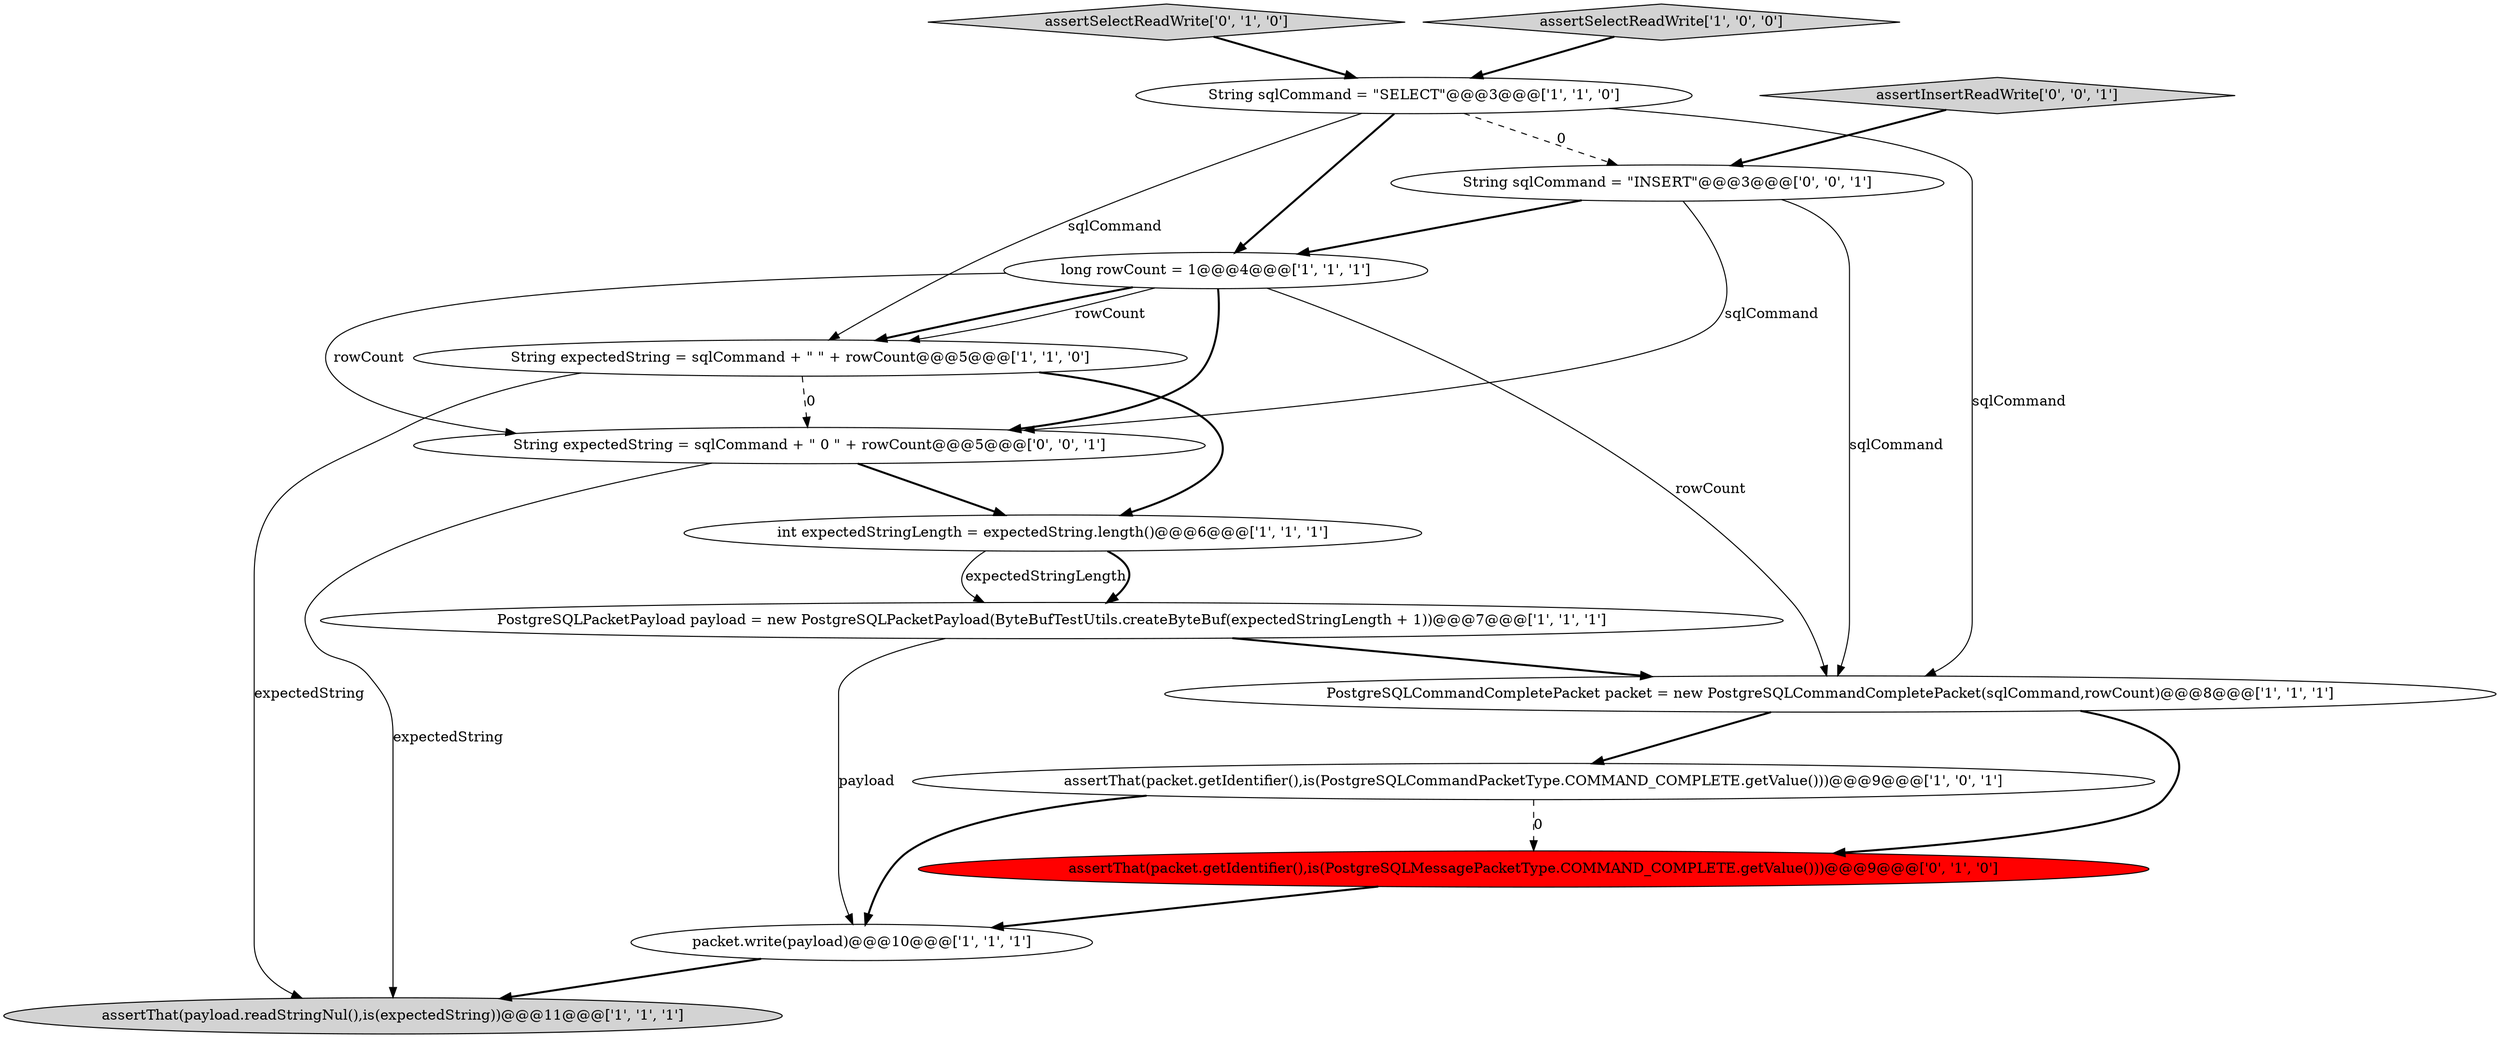 digraph {
14 [style = filled, label = "String sqlCommand = \"INSERT\"@@@3@@@['0', '0', '1']", fillcolor = white, shape = ellipse image = "AAA0AAABBB3BBB"];
13 [style = filled, label = "assertInsertReadWrite['0', '0', '1']", fillcolor = lightgray, shape = diamond image = "AAA0AAABBB3BBB"];
10 [style = filled, label = "assertSelectReadWrite['0', '1', '0']", fillcolor = lightgray, shape = diamond image = "AAA0AAABBB2BBB"];
0 [style = filled, label = "long rowCount = 1@@@4@@@['1', '1', '1']", fillcolor = white, shape = ellipse image = "AAA0AAABBB1BBB"];
5 [style = filled, label = "String sqlCommand = \"SELECT\"@@@3@@@['1', '1', '0']", fillcolor = white, shape = ellipse image = "AAA0AAABBB1BBB"];
2 [style = filled, label = "String expectedString = sqlCommand + \" \" + rowCount@@@5@@@['1', '1', '0']", fillcolor = white, shape = ellipse image = "AAA0AAABBB1BBB"];
9 [style = filled, label = "assertThat(packet.getIdentifier(),is(PostgreSQLCommandPacketType.COMMAND_COMPLETE.getValue()))@@@9@@@['1', '0', '1']", fillcolor = white, shape = ellipse image = "AAA0AAABBB1BBB"];
3 [style = filled, label = "assertSelectReadWrite['1', '0', '0']", fillcolor = lightgray, shape = diamond image = "AAA0AAABBB1BBB"];
4 [style = filled, label = "PostgreSQLCommandCompletePacket packet = new PostgreSQLCommandCompletePacket(sqlCommand,rowCount)@@@8@@@['1', '1', '1']", fillcolor = white, shape = ellipse image = "AAA0AAABBB1BBB"];
8 [style = filled, label = "PostgreSQLPacketPayload payload = new PostgreSQLPacketPayload(ByteBufTestUtils.createByteBuf(expectedStringLength + 1))@@@7@@@['1', '1', '1']", fillcolor = white, shape = ellipse image = "AAA0AAABBB1BBB"];
7 [style = filled, label = "packet.write(payload)@@@10@@@['1', '1', '1']", fillcolor = white, shape = ellipse image = "AAA0AAABBB1BBB"];
12 [style = filled, label = "String expectedString = sqlCommand + \" 0 \" + rowCount@@@5@@@['0', '0', '1']", fillcolor = white, shape = ellipse image = "AAA0AAABBB3BBB"];
6 [style = filled, label = "int expectedStringLength = expectedString.length()@@@6@@@['1', '1', '1']", fillcolor = white, shape = ellipse image = "AAA0AAABBB1BBB"];
11 [style = filled, label = "assertThat(packet.getIdentifier(),is(PostgreSQLMessagePacketType.COMMAND_COMPLETE.getValue()))@@@9@@@['0', '1', '0']", fillcolor = red, shape = ellipse image = "AAA1AAABBB2BBB"];
1 [style = filled, label = "assertThat(payload.readStringNul(),is(expectedString))@@@11@@@['1', '1', '1']", fillcolor = lightgray, shape = ellipse image = "AAA0AAABBB1BBB"];
5->4 [style = solid, label="sqlCommand"];
4->9 [style = bold, label=""];
5->14 [style = dashed, label="0"];
7->1 [style = bold, label=""];
2->6 [style = bold, label=""];
0->12 [style = bold, label=""];
0->2 [style = bold, label=""];
9->7 [style = bold, label=""];
12->6 [style = bold, label=""];
8->7 [style = solid, label="payload"];
0->2 [style = solid, label="rowCount"];
0->12 [style = solid, label="rowCount"];
2->12 [style = dashed, label="0"];
3->5 [style = bold, label=""];
5->2 [style = solid, label="sqlCommand"];
10->5 [style = bold, label=""];
14->0 [style = bold, label=""];
5->0 [style = bold, label=""];
14->4 [style = solid, label="sqlCommand"];
6->8 [style = solid, label="expectedStringLength"];
6->8 [style = bold, label=""];
2->1 [style = solid, label="expectedString"];
12->1 [style = solid, label="expectedString"];
9->11 [style = dashed, label="0"];
14->12 [style = solid, label="sqlCommand"];
8->4 [style = bold, label=""];
4->11 [style = bold, label=""];
13->14 [style = bold, label=""];
0->4 [style = solid, label="rowCount"];
11->7 [style = bold, label=""];
}
